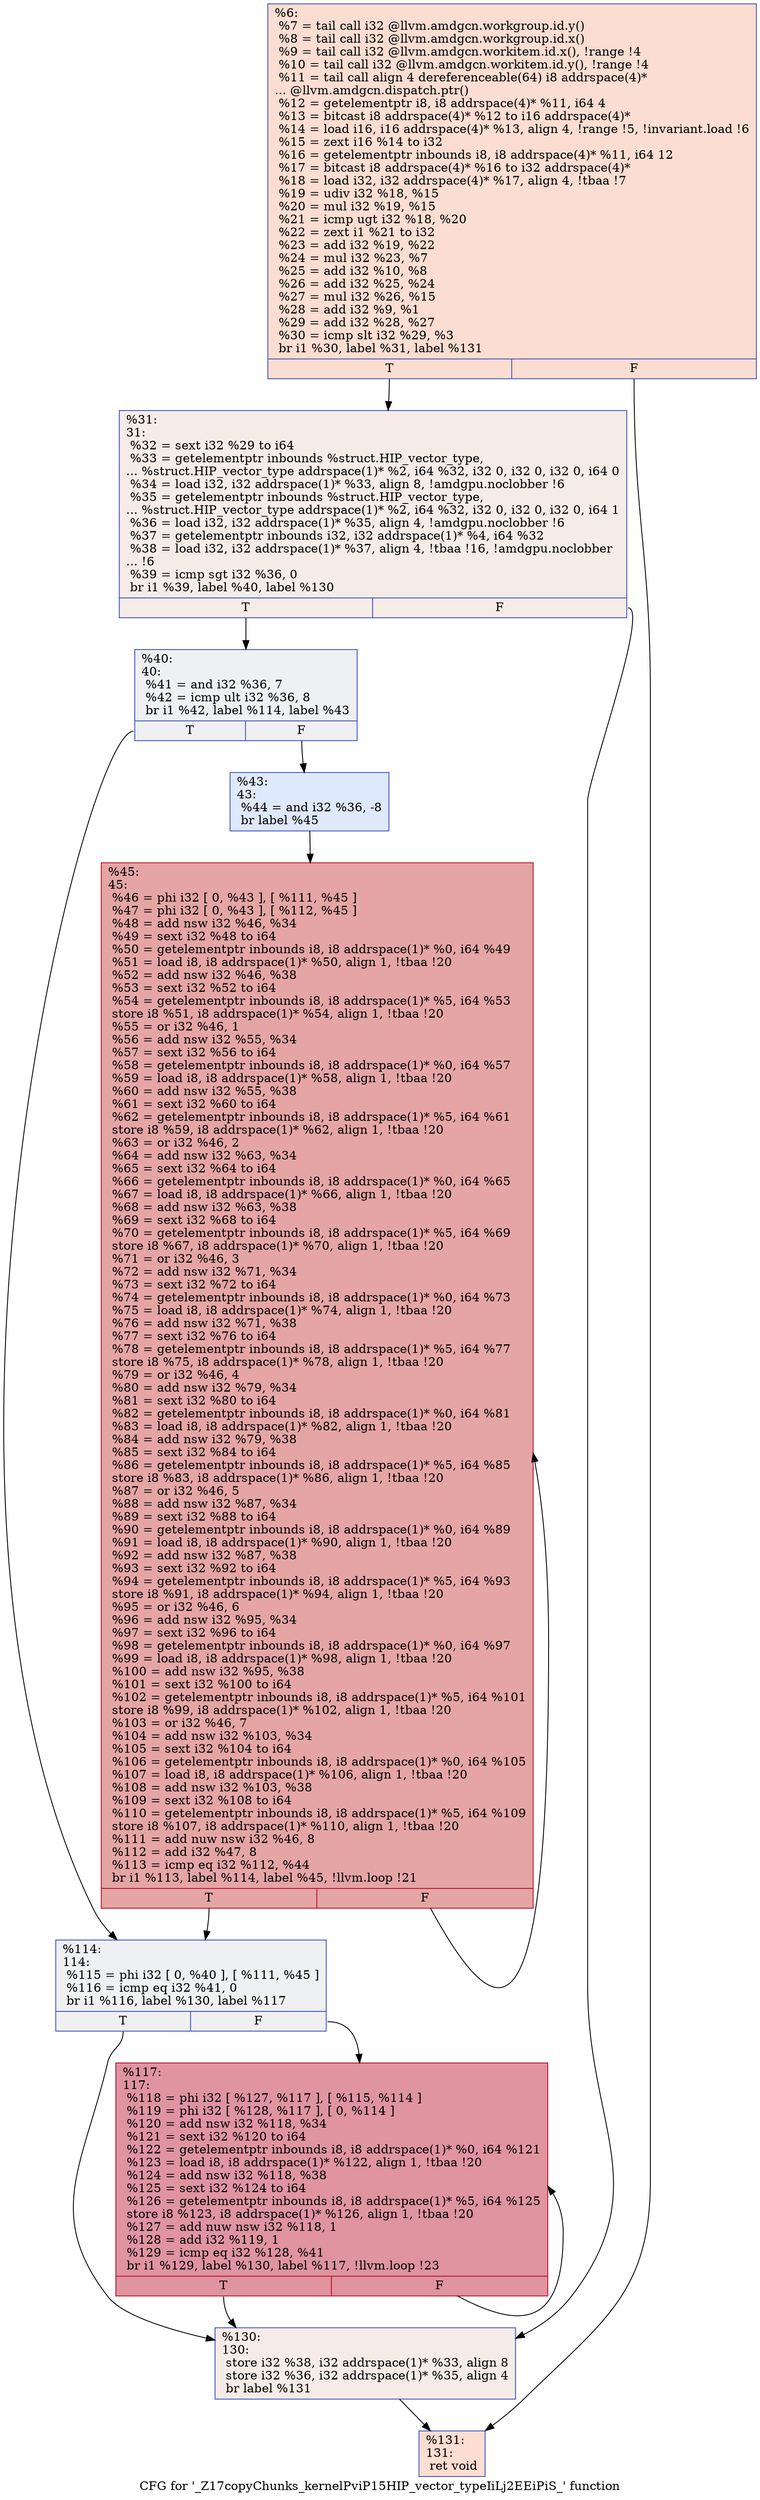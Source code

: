 digraph "CFG for '_Z17copyChunks_kernelPviP15HIP_vector_typeIiLj2EEiPiS_' function" {
	label="CFG for '_Z17copyChunks_kernelPviP15HIP_vector_typeIiLj2EEiPiS_' function";

	Node0x5ff03a0 [shape=record,color="#3d50c3ff", style=filled, fillcolor="#f7b39670",label="{%6:\l  %7 = tail call i32 @llvm.amdgcn.workgroup.id.y()\l  %8 = tail call i32 @llvm.amdgcn.workgroup.id.x()\l  %9 = tail call i32 @llvm.amdgcn.workitem.id.x(), !range !4\l  %10 = tail call i32 @llvm.amdgcn.workitem.id.y(), !range !4\l  %11 = tail call align 4 dereferenceable(64) i8 addrspace(4)*\l... @llvm.amdgcn.dispatch.ptr()\l  %12 = getelementptr i8, i8 addrspace(4)* %11, i64 4\l  %13 = bitcast i8 addrspace(4)* %12 to i16 addrspace(4)*\l  %14 = load i16, i16 addrspace(4)* %13, align 4, !range !5, !invariant.load !6\l  %15 = zext i16 %14 to i32\l  %16 = getelementptr inbounds i8, i8 addrspace(4)* %11, i64 12\l  %17 = bitcast i8 addrspace(4)* %16 to i32 addrspace(4)*\l  %18 = load i32, i32 addrspace(4)* %17, align 4, !tbaa !7\l  %19 = udiv i32 %18, %15\l  %20 = mul i32 %19, %15\l  %21 = icmp ugt i32 %18, %20\l  %22 = zext i1 %21 to i32\l  %23 = add i32 %19, %22\l  %24 = mul i32 %23, %7\l  %25 = add i32 %10, %8\l  %26 = add i32 %25, %24\l  %27 = mul i32 %26, %15\l  %28 = add i32 %9, %1\l  %29 = add i32 %28, %27\l  %30 = icmp slt i32 %29, %3\l  br i1 %30, label %31, label %131\l|{<s0>T|<s1>F}}"];
	Node0x5ff03a0:s0 -> Node0x5ff34c0;
	Node0x5ff03a0:s1 -> Node0x5ff3550;
	Node0x5ff34c0 [shape=record,color="#3d50c3ff", style=filled, fillcolor="#ead5c970",label="{%31:\l31:                                               \l  %32 = sext i32 %29 to i64\l  %33 = getelementptr inbounds %struct.HIP_vector_type,\l... %struct.HIP_vector_type addrspace(1)* %2, i64 %32, i32 0, i32 0, i32 0, i64 0\l  %34 = load i32, i32 addrspace(1)* %33, align 8, !amdgpu.noclobber !6\l  %35 = getelementptr inbounds %struct.HIP_vector_type,\l... %struct.HIP_vector_type addrspace(1)* %2, i64 %32, i32 0, i32 0, i32 0, i64 1\l  %36 = load i32, i32 addrspace(1)* %35, align 4, !amdgpu.noclobber !6\l  %37 = getelementptr inbounds i32, i32 addrspace(1)* %4, i64 %32\l  %38 = load i32, i32 addrspace(1)* %37, align 4, !tbaa !16, !amdgpu.noclobber\l... !6\l  %39 = icmp sgt i32 %36, 0\l  br i1 %39, label %40, label %130\l|{<s0>T|<s1>F}}"];
	Node0x5ff34c0:s0 -> Node0x5ff44e0;
	Node0x5ff34c0:s1 -> Node0x5ff4570;
	Node0x5ff44e0 [shape=record,color="#3d50c3ff", style=filled, fillcolor="#d9dce170",label="{%40:\l40:                                               \l  %41 = and i32 %36, 7\l  %42 = icmp ult i32 %36, 8\l  br i1 %42, label %114, label %43\l|{<s0>T|<s1>F}}"];
	Node0x5ff44e0:s0 -> Node0x5ff4800;
	Node0x5ff44e0:s1 -> Node0x5ff4850;
	Node0x5ff4850 [shape=record,color="#3d50c3ff", style=filled, fillcolor="#b5cdfa70",label="{%43:\l43:                                               \l  %44 = and i32 %36, -8\l  br label %45\l}"];
	Node0x5ff4850 -> Node0x5ff4a50;
	Node0x5ff4a50 [shape=record,color="#b70d28ff", style=filled, fillcolor="#c5333470",label="{%45:\l45:                                               \l  %46 = phi i32 [ 0, %43 ], [ %111, %45 ]\l  %47 = phi i32 [ 0, %43 ], [ %112, %45 ]\l  %48 = add nsw i32 %46, %34\l  %49 = sext i32 %48 to i64\l  %50 = getelementptr inbounds i8, i8 addrspace(1)* %0, i64 %49\l  %51 = load i8, i8 addrspace(1)* %50, align 1, !tbaa !20\l  %52 = add nsw i32 %46, %38\l  %53 = sext i32 %52 to i64\l  %54 = getelementptr inbounds i8, i8 addrspace(1)* %5, i64 %53\l  store i8 %51, i8 addrspace(1)* %54, align 1, !tbaa !20\l  %55 = or i32 %46, 1\l  %56 = add nsw i32 %55, %34\l  %57 = sext i32 %56 to i64\l  %58 = getelementptr inbounds i8, i8 addrspace(1)* %0, i64 %57\l  %59 = load i8, i8 addrspace(1)* %58, align 1, !tbaa !20\l  %60 = add nsw i32 %55, %38\l  %61 = sext i32 %60 to i64\l  %62 = getelementptr inbounds i8, i8 addrspace(1)* %5, i64 %61\l  store i8 %59, i8 addrspace(1)* %62, align 1, !tbaa !20\l  %63 = or i32 %46, 2\l  %64 = add nsw i32 %63, %34\l  %65 = sext i32 %64 to i64\l  %66 = getelementptr inbounds i8, i8 addrspace(1)* %0, i64 %65\l  %67 = load i8, i8 addrspace(1)* %66, align 1, !tbaa !20\l  %68 = add nsw i32 %63, %38\l  %69 = sext i32 %68 to i64\l  %70 = getelementptr inbounds i8, i8 addrspace(1)* %5, i64 %69\l  store i8 %67, i8 addrspace(1)* %70, align 1, !tbaa !20\l  %71 = or i32 %46, 3\l  %72 = add nsw i32 %71, %34\l  %73 = sext i32 %72 to i64\l  %74 = getelementptr inbounds i8, i8 addrspace(1)* %0, i64 %73\l  %75 = load i8, i8 addrspace(1)* %74, align 1, !tbaa !20\l  %76 = add nsw i32 %71, %38\l  %77 = sext i32 %76 to i64\l  %78 = getelementptr inbounds i8, i8 addrspace(1)* %5, i64 %77\l  store i8 %75, i8 addrspace(1)* %78, align 1, !tbaa !20\l  %79 = or i32 %46, 4\l  %80 = add nsw i32 %79, %34\l  %81 = sext i32 %80 to i64\l  %82 = getelementptr inbounds i8, i8 addrspace(1)* %0, i64 %81\l  %83 = load i8, i8 addrspace(1)* %82, align 1, !tbaa !20\l  %84 = add nsw i32 %79, %38\l  %85 = sext i32 %84 to i64\l  %86 = getelementptr inbounds i8, i8 addrspace(1)* %5, i64 %85\l  store i8 %83, i8 addrspace(1)* %86, align 1, !tbaa !20\l  %87 = or i32 %46, 5\l  %88 = add nsw i32 %87, %34\l  %89 = sext i32 %88 to i64\l  %90 = getelementptr inbounds i8, i8 addrspace(1)* %0, i64 %89\l  %91 = load i8, i8 addrspace(1)* %90, align 1, !tbaa !20\l  %92 = add nsw i32 %87, %38\l  %93 = sext i32 %92 to i64\l  %94 = getelementptr inbounds i8, i8 addrspace(1)* %5, i64 %93\l  store i8 %91, i8 addrspace(1)* %94, align 1, !tbaa !20\l  %95 = or i32 %46, 6\l  %96 = add nsw i32 %95, %34\l  %97 = sext i32 %96 to i64\l  %98 = getelementptr inbounds i8, i8 addrspace(1)* %0, i64 %97\l  %99 = load i8, i8 addrspace(1)* %98, align 1, !tbaa !20\l  %100 = add nsw i32 %95, %38\l  %101 = sext i32 %100 to i64\l  %102 = getelementptr inbounds i8, i8 addrspace(1)* %5, i64 %101\l  store i8 %99, i8 addrspace(1)* %102, align 1, !tbaa !20\l  %103 = or i32 %46, 7\l  %104 = add nsw i32 %103, %34\l  %105 = sext i32 %104 to i64\l  %106 = getelementptr inbounds i8, i8 addrspace(1)* %0, i64 %105\l  %107 = load i8, i8 addrspace(1)* %106, align 1, !tbaa !20\l  %108 = add nsw i32 %103, %38\l  %109 = sext i32 %108 to i64\l  %110 = getelementptr inbounds i8, i8 addrspace(1)* %5, i64 %109\l  store i8 %107, i8 addrspace(1)* %110, align 1, !tbaa !20\l  %111 = add nuw nsw i32 %46, 8\l  %112 = add i32 %47, 8\l  %113 = icmp eq i32 %112, %44\l  br i1 %113, label %114, label %45, !llvm.loop !21\l|{<s0>T|<s1>F}}"];
	Node0x5ff4a50:s0 -> Node0x5ff4800;
	Node0x5ff4a50:s1 -> Node0x5ff4a50;
	Node0x5ff4800 [shape=record,color="#3d50c3ff", style=filled, fillcolor="#d9dce170",label="{%114:\l114:                                              \l  %115 = phi i32 [ 0, %40 ], [ %111, %45 ]\l  %116 = icmp eq i32 %41, 0\l  br i1 %116, label %130, label %117\l|{<s0>T|<s1>F}}"];
	Node0x5ff4800:s0 -> Node0x5ff4570;
	Node0x5ff4800:s1 -> Node0x5ff8200;
	Node0x5ff8200 [shape=record,color="#b70d28ff", style=filled, fillcolor="#b70d2870",label="{%117:\l117:                                              \l  %118 = phi i32 [ %127, %117 ], [ %115, %114 ]\l  %119 = phi i32 [ %128, %117 ], [ 0, %114 ]\l  %120 = add nsw i32 %118, %34\l  %121 = sext i32 %120 to i64\l  %122 = getelementptr inbounds i8, i8 addrspace(1)* %0, i64 %121\l  %123 = load i8, i8 addrspace(1)* %122, align 1, !tbaa !20\l  %124 = add nsw i32 %118, %38\l  %125 = sext i32 %124 to i64\l  %126 = getelementptr inbounds i8, i8 addrspace(1)* %5, i64 %125\l  store i8 %123, i8 addrspace(1)* %126, align 1, !tbaa !20\l  %127 = add nuw nsw i32 %118, 1\l  %128 = add i32 %119, 1\l  %129 = icmp eq i32 %128, %41\l  br i1 %129, label %130, label %117, !llvm.loop !23\l|{<s0>T|<s1>F}}"];
	Node0x5ff8200:s0 -> Node0x5ff4570;
	Node0x5ff8200:s1 -> Node0x5ff8200;
	Node0x5ff4570 [shape=record,color="#3d50c3ff", style=filled, fillcolor="#ead5c970",label="{%130:\l130:                                              \l  store i32 %38, i32 addrspace(1)* %33, align 8\l  store i32 %36, i32 addrspace(1)* %35, align 4\l  br label %131\l}"];
	Node0x5ff4570 -> Node0x5ff3550;
	Node0x5ff3550 [shape=record,color="#3d50c3ff", style=filled, fillcolor="#f7b39670",label="{%131:\l131:                                              \l  ret void\l}"];
}
